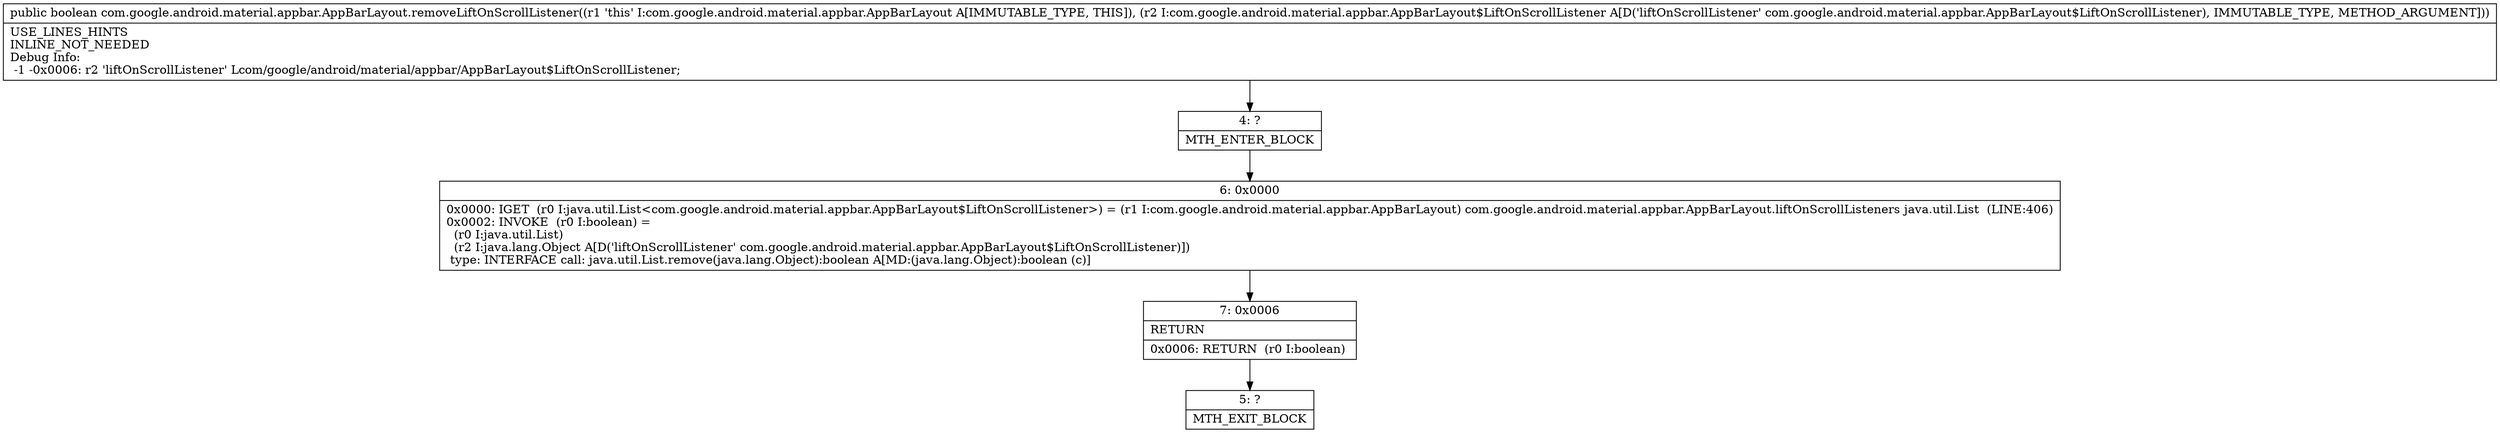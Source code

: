 digraph "CFG forcom.google.android.material.appbar.AppBarLayout.removeLiftOnScrollListener(Lcom\/google\/android\/material\/appbar\/AppBarLayout$LiftOnScrollListener;)Z" {
Node_4 [shape=record,label="{4\:\ ?|MTH_ENTER_BLOCK\l}"];
Node_6 [shape=record,label="{6\:\ 0x0000|0x0000: IGET  (r0 I:java.util.List\<com.google.android.material.appbar.AppBarLayout$LiftOnScrollListener\>) = (r1 I:com.google.android.material.appbar.AppBarLayout) com.google.android.material.appbar.AppBarLayout.liftOnScrollListeners java.util.List  (LINE:406)\l0x0002: INVOKE  (r0 I:boolean) = \l  (r0 I:java.util.List)\l  (r2 I:java.lang.Object A[D('liftOnScrollListener' com.google.android.material.appbar.AppBarLayout$LiftOnScrollListener)])\l type: INTERFACE call: java.util.List.remove(java.lang.Object):boolean A[MD:(java.lang.Object):boolean (c)]\l}"];
Node_7 [shape=record,label="{7\:\ 0x0006|RETURN\l|0x0006: RETURN  (r0 I:boolean) \l}"];
Node_5 [shape=record,label="{5\:\ ?|MTH_EXIT_BLOCK\l}"];
MethodNode[shape=record,label="{public boolean com.google.android.material.appbar.AppBarLayout.removeLiftOnScrollListener((r1 'this' I:com.google.android.material.appbar.AppBarLayout A[IMMUTABLE_TYPE, THIS]), (r2 I:com.google.android.material.appbar.AppBarLayout$LiftOnScrollListener A[D('liftOnScrollListener' com.google.android.material.appbar.AppBarLayout$LiftOnScrollListener), IMMUTABLE_TYPE, METHOD_ARGUMENT]))  | USE_LINES_HINTS\lINLINE_NOT_NEEDED\lDebug Info:\l  \-1 \-0x0006: r2 'liftOnScrollListener' Lcom\/google\/android\/material\/appbar\/AppBarLayout$LiftOnScrollListener;\l}"];
MethodNode -> Node_4;Node_4 -> Node_6;
Node_6 -> Node_7;
Node_7 -> Node_5;
}


